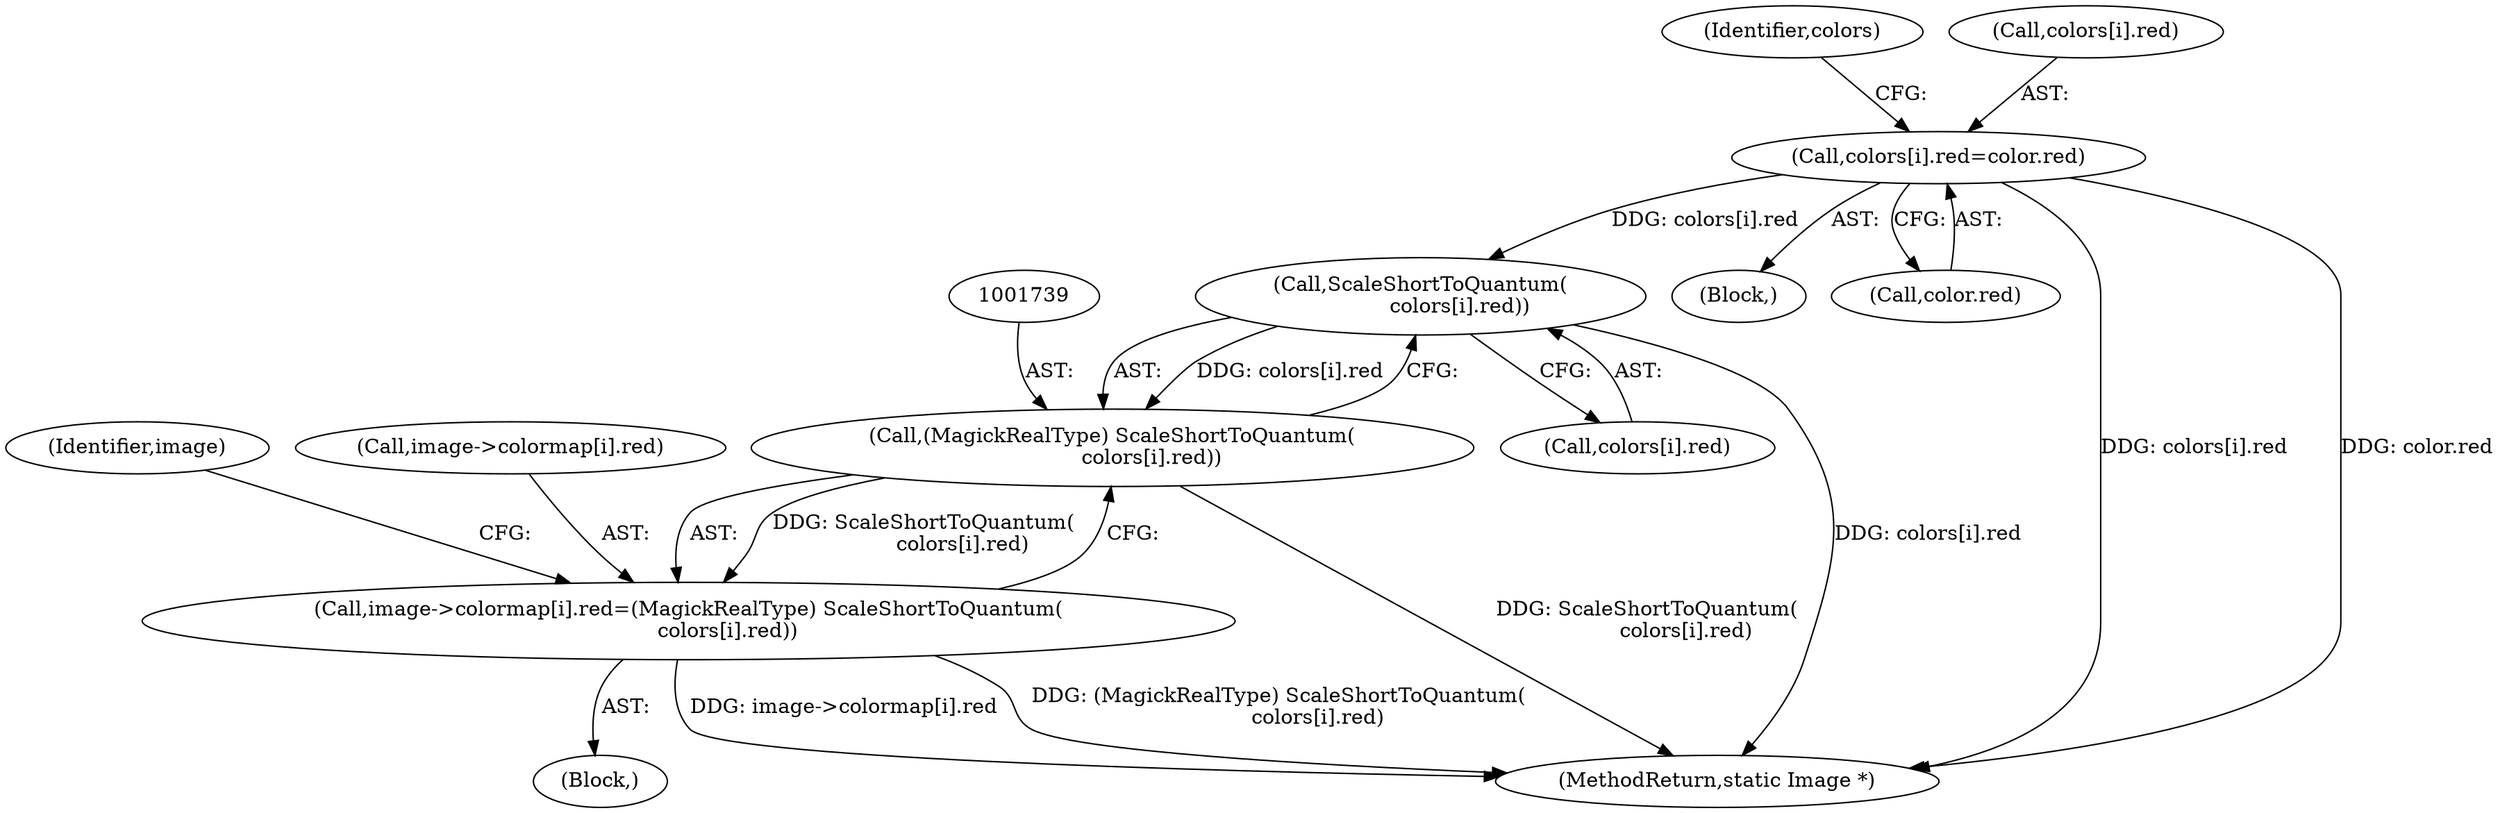 digraph "0_ImageMagick_c78993d138bf480ab4652b5a48379d4ff75ba5f7@array" {
"1000862" [label="(Call,colors[i].red=color.red)"];
"1001740" [label="(Call,ScaleShortToQuantum(\n            colors[i].red))"];
"1001738" [label="(Call,(MagickRealType) ScaleShortToQuantum(\n            colors[i].red))"];
"1001730" [label="(Call,image->colormap[i].red=(MagickRealType) ScaleShortToQuantum(\n            colors[i].red))"];
"1000823" [label="(Block,)"];
"1001750" [label="(Identifier,image)"];
"1000874" [label="(Identifier,colors)"];
"1000863" [label="(Call,colors[i].red)"];
"1001740" [label="(Call,ScaleShortToQuantum(\n            colors[i].red))"];
"1001729" [label="(Block,)"];
"1001730" [label="(Call,image->colormap[i].red=(MagickRealType) ScaleShortToQuantum(\n            colors[i].red))"];
"1000868" [label="(Call,color.red)"];
"1001741" [label="(Call,colors[i].red)"];
"1001731" [label="(Call,image->colormap[i].red)"];
"1000862" [label="(Call,colors[i].red=color.red)"];
"1001738" [label="(Call,(MagickRealType) ScaleShortToQuantum(\n            colors[i].red))"];
"1001928" [label="(MethodReturn,static Image *)"];
"1000862" -> "1000823"  [label="AST: "];
"1000862" -> "1000868"  [label="CFG: "];
"1000863" -> "1000862"  [label="AST: "];
"1000868" -> "1000862"  [label="AST: "];
"1000874" -> "1000862"  [label="CFG: "];
"1000862" -> "1001928"  [label="DDG: colors[i].red"];
"1000862" -> "1001928"  [label="DDG: color.red"];
"1000862" -> "1001740"  [label="DDG: colors[i].red"];
"1001740" -> "1001738"  [label="AST: "];
"1001740" -> "1001741"  [label="CFG: "];
"1001741" -> "1001740"  [label="AST: "];
"1001738" -> "1001740"  [label="CFG: "];
"1001740" -> "1001928"  [label="DDG: colors[i].red"];
"1001740" -> "1001738"  [label="DDG: colors[i].red"];
"1001738" -> "1001730"  [label="AST: "];
"1001739" -> "1001738"  [label="AST: "];
"1001730" -> "1001738"  [label="CFG: "];
"1001738" -> "1001928"  [label="DDG: ScaleShortToQuantum(\n            colors[i].red)"];
"1001738" -> "1001730"  [label="DDG: ScaleShortToQuantum(\n            colors[i].red)"];
"1001730" -> "1001729"  [label="AST: "];
"1001731" -> "1001730"  [label="AST: "];
"1001750" -> "1001730"  [label="CFG: "];
"1001730" -> "1001928"  [label="DDG: image->colormap[i].red"];
"1001730" -> "1001928"  [label="DDG: (MagickRealType) ScaleShortToQuantum(\n            colors[i].red)"];
}
